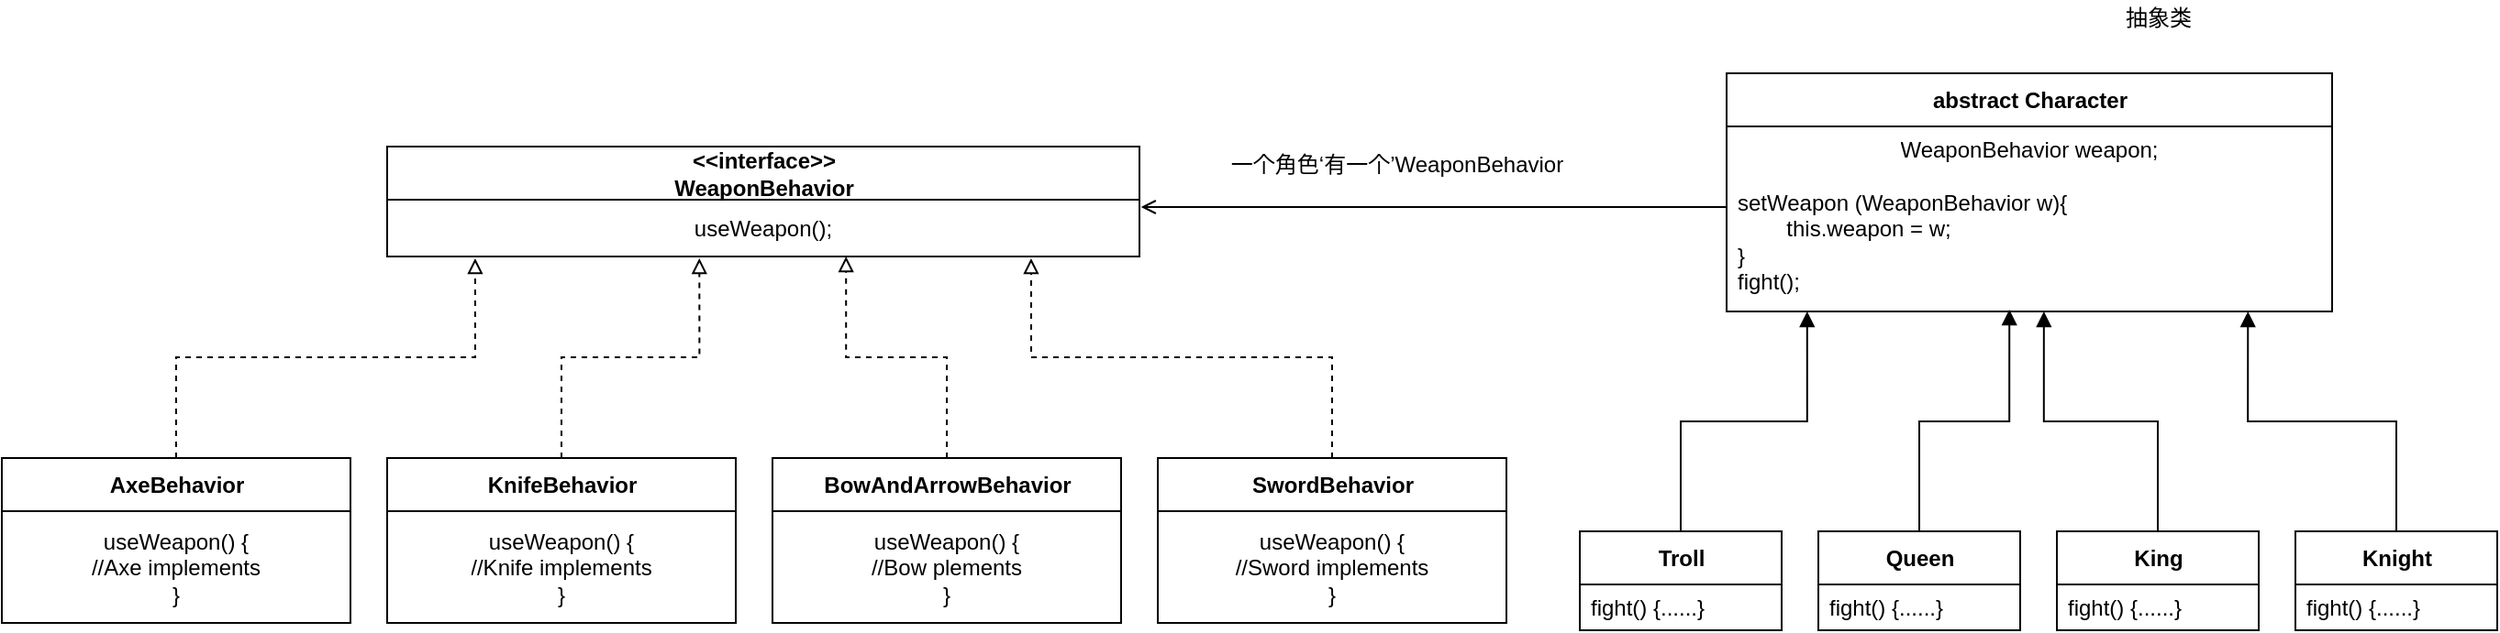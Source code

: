 <mxfile version="14.5.1" type="device"><diagram id="W99qK72KqH8aueeDEYfN" name="第 1 页"><mxGraphModel dx="1403" dy="725" grid="1" gridSize="10" guides="1" tooltips="1" connect="1" arrows="1" fold="1" page="1" pageScale="1" pageWidth="827" pageHeight="1169" math="0" shadow="0"><root><mxCell id="0"/><mxCell id="1" parent="0"/><mxCell id="J9JvSyclAzEoWfZHXT4X-42" style="edgeStyle=orthogonalEdgeStyle;rounded=0;orthogonalLoop=1;jettySize=auto;html=1;entryX=0.415;entryY=1.032;entryDx=0;entryDy=0;entryPerimeter=0;dashed=1;endArrow=block;endFill=0;" edge="1" parent="1" source="J9JvSyclAzEoWfZHXT4X-15" target="J9JvSyclAzEoWfZHXT4X-32"><mxGeometry relative="1" as="geometry"/></mxCell><mxCell id="J9JvSyclAzEoWfZHXT4X-15" value="KnifeBehavior" style="swimlane;fontStyle=1;align=center;verticalAlign=middle;childLayout=stackLayout;horizontal=1;startSize=29;horizontalStack=0;resizeParent=1;resizeParentMax=0;resizeLast=0;collapsible=0;marginBottom=0;html=1;" vertex="1" parent="1"><mxGeometry x="-130" y="360" width="190" height="90" as="geometry"/></mxCell><mxCell id="J9JvSyclAzEoWfZHXT4X-16" value="useWeapon() {&lt;br&gt;//Knife implements&lt;br&gt;}" style="text;html=1;strokeColor=none;fillColor=none;align=center;verticalAlign=middle;spacingLeft=4;spacingRight=4;overflow=hidden;rotatable=0;points=[[0,0.5],[1,0.5]];portConstraint=eastwest;" vertex="1" parent="J9JvSyclAzEoWfZHXT4X-15"><mxGeometry y="29" width="190" height="61" as="geometry"/></mxCell><mxCell id="J9JvSyclAzEoWfZHXT4X-39" style="edgeStyle=orthogonalEdgeStyle;rounded=0;orthogonalLoop=1;jettySize=auto;html=1;entryX=0.61;entryY=1;entryDx=0;entryDy=0;entryPerimeter=0;dashed=1;endArrow=block;endFill=0;" edge="1" parent="1" source="J9JvSyclAzEoWfZHXT4X-21" target="J9JvSyclAzEoWfZHXT4X-32"><mxGeometry relative="1" as="geometry"/></mxCell><mxCell id="J9JvSyclAzEoWfZHXT4X-21" value="BowAndArrowBehavior" style="swimlane;fontStyle=1;align=center;verticalAlign=middle;childLayout=stackLayout;horizontal=1;startSize=29;horizontalStack=0;resizeParent=1;resizeParentMax=0;resizeLast=0;collapsible=0;marginBottom=0;html=1;" vertex="1" parent="1"><mxGeometry x="80" y="360" width="190" height="90" as="geometry"/></mxCell><mxCell id="J9JvSyclAzEoWfZHXT4X-22" value="useWeapon() {&lt;br&gt;//Bow plements&lt;br&gt;}" style="text;html=1;strokeColor=none;fillColor=none;align=center;verticalAlign=middle;spacingLeft=4;spacingRight=4;overflow=hidden;rotatable=0;points=[[0,0.5],[1,0.5]];portConstraint=eastwest;" vertex="1" parent="J9JvSyclAzEoWfZHXT4X-21"><mxGeometry y="29" width="190" height="61" as="geometry"/></mxCell><mxCell id="J9JvSyclAzEoWfZHXT4X-43" style="edgeStyle=orthogonalEdgeStyle;rounded=0;orthogonalLoop=1;jettySize=auto;html=1;entryX=0.117;entryY=1.032;entryDx=0;entryDy=0;entryPerimeter=0;dashed=1;endArrow=block;endFill=0;" edge="1" parent="1" source="J9JvSyclAzEoWfZHXT4X-27" target="J9JvSyclAzEoWfZHXT4X-32"><mxGeometry relative="1" as="geometry"/></mxCell><mxCell id="J9JvSyclAzEoWfZHXT4X-27" value="AxeBehavior" style="swimlane;fontStyle=1;align=center;verticalAlign=middle;childLayout=stackLayout;horizontal=1;startSize=29;horizontalStack=0;resizeParent=1;resizeParentMax=0;resizeLast=0;collapsible=0;marginBottom=0;html=1;" vertex="1" parent="1"><mxGeometry x="-340" y="360" width="190" height="90" as="geometry"/></mxCell><mxCell id="J9JvSyclAzEoWfZHXT4X-28" value="useWeapon() {&lt;br&gt;//Axe implements&lt;br&gt;}" style="text;html=1;strokeColor=none;fillColor=none;align=center;verticalAlign=middle;spacingLeft=4;spacingRight=4;overflow=hidden;rotatable=0;points=[[0,0.5],[1,0.5]];portConstraint=eastwest;" vertex="1" parent="J9JvSyclAzEoWfZHXT4X-27"><mxGeometry y="29" width="190" height="61" as="geometry"/></mxCell><mxCell id="J9JvSyclAzEoWfZHXT4X-40" style="edgeStyle=orthogonalEdgeStyle;rounded=0;orthogonalLoop=1;jettySize=auto;html=1;entryX=0.856;entryY=1.032;entryDx=0;entryDy=0;entryPerimeter=0;dashed=1;endArrow=block;endFill=0;" edge="1" parent="1" source="J9JvSyclAzEoWfZHXT4X-29" target="J9JvSyclAzEoWfZHXT4X-32"><mxGeometry relative="1" as="geometry"/></mxCell><mxCell id="J9JvSyclAzEoWfZHXT4X-29" value="SwordBehavior" style="swimlane;fontStyle=1;align=center;verticalAlign=middle;childLayout=stackLayout;horizontal=1;startSize=29;horizontalStack=0;resizeParent=1;resizeParentMax=0;resizeLast=0;collapsible=0;marginBottom=0;html=1;" vertex="1" parent="1"><mxGeometry x="290" y="360" width="190" height="90" as="geometry"/></mxCell><mxCell id="J9JvSyclAzEoWfZHXT4X-30" value="useWeapon() {&lt;br&gt;//Sword implements&lt;br&gt;}" style="text;html=1;strokeColor=none;fillColor=none;align=center;verticalAlign=middle;spacingLeft=4;spacingRight=4;overflow=hidden;rotatable=0;points=[[0,0.5],[1,0.5]];portConstraint=eastwest;" vertex="1" parent="J9JvSyclAzEoWfZHXT4X-29"><mxGeometry y="29" width="190" height="61" as="geometry"/></mxCell><mxCell id="J9JvSyclAzEoWfZHXT4X-31" value="&amp;lt;&amp;lt;interface&amp;gt;&amp;gt;&lt;br&gt;WeaponBehavior" style="swimlane;fontStyle=1;align=center;verticalAlign=middle;childLayout=stackLayout;horizontal=1;startSize=29;horizontalStack=0;resizeParent=1;resizeParentMax=0;resizeLast=0;collapsible=0;marginBottom=0;html=1;" vertex="1" parent="1"><mxGeometry x="-130" y="190" width="410" height="60" as="geometry"/></mxCell><mxCell id="J9JvSyclAzEoWfZHXT4X-32" value="useWeapon();" style="text;html=1;strokeColor=none;fillColor=none;align=center;verticalAlign=middle;spacingLeft=4;spacingRight=4;overflow=hidden;rotatable=0;points=[[0,0.5],[1,0.5]];portConstraint=eastwest;" vertex="1" parent="J9JvSyclAzEoWfZHXT4X-31"><mxGeometry y="29" width="410" height="31" as="geometry"/></mxCell><mxCell id="J9JvSyclAzEoWfZHXT4X-57" value="abstract Character" style="swimlane;fontStyle=1;align=center;verticalAlign=middle;childLayout=stackLayout;horizontal=1;startSize=29;horizontalStack=0;resizeParent=1;resizeParentMax=0;resizeLast=0;collapsible=0;marginBottom=0;html=1;" vertex="1" parent="1"><mxGeometry x="600" y="150" width="330" height="130" as="geometry"/></mxCell><mxCell id="J9JvSyclAzEoWfZHXT4X-58" value="WeaponBehavior weapon;" style="text;html=1;strokeColor=none;fillColor=none;align=center;verticalAlign=middle;spacingLeft=4;spacingRight=4;overflow=hidden;rotatable=0;points=[[0,0.5],[1,0.5]];portConstraint=eastwest;" vertex="1" parent="J9JvSyclAzEoWfZHXT4X-57"><mxGeometry y="29" width="330" height="25" as="geometry"/></mxCell><mxCell id="J9JvSyclAzEoWfZHXT4X-59" value="setWeapon (WeaponBehavior w){&lt;br&gt;&amp;nbsp; &amp;nbsp; &amp;nbsp; &amp;nbsp; this.weapon = w;&lt;br&gt;}&lt;br&gt;fight();" style="text;html=1;strokeColor=none;fillColor=none;align=left;verticalAlign=middle;spacingLeft=4;spacingRight=4;overflow=hidden;rotatable=0;points=[[0,0.5],[1,0.5]];portConstraint=eastwest;" vertex="1" parent="J9JvSyclAzEoWfZHXT4X-57"><mxGeometry y="54" width="330" height="76" as="geometry"/></mxCell><mxCell id="J9JvSyclAzEoWfZHXT4X-60" style="edgeStyle=orthogonalEdgeStyle;rounded=0;orthogonalLoop=1;jettySize=auto;html=1;entryX=0.467;entryY=0.987;entryDx=0;entryDy=0;entryPerimeter=0;endArrow=block;endFill=1;" edge="1" parent="1" source="J9JvSyclAzEoWfZHXT4X-61" target="J9JvSyclAzEoWfZHXT4X-59"><mxGeometry relative="1" as="geometry"/></mxCell><mxCell id="J9JvSyclAzEoWfZHXT4X-61" value="Queen" style="swimlane;fontStyle=1;align=center;verticalAlign=middle;childLayout=stackLayout;horizontal=1;startSize=29;horizontalStack=0;resizeParent=1;resizeParentMax=0;resizeLast=0;collapsible=0;marginBottom=0;html=1;" vertex="1" parent="1"><mxGeometry x="650" y="400" width="110" height="54" as="geometry"/></mxCell><mxCell id="J9JvSyclAzEoWfZHXT4X-62" value="fight() {......}" style="text;html=1;strokeColor=none;fillColor=none;align=left;verticalAlign=middle;spacingLeft=4;spacingRight=4;overflow=hidden;rotatable=0;points=[[0,0.5],[1,0.5]];portConstraint=eastwest;" vertex="1" parent="J9JvSyclAzEoWfZHXT4X-61"><mxGeometry y="29" width="110" height="25" as="geometry"/></mxCell><mxCell id="J9JvSyclAzEoWfZHXT4X-63" style="edgeStyle=orthogonalEdgeStyle;rounded=0;orthogonalLoop=1;jettySize=auto;html=1;entryX=0.524;entryY=1;entryDx=0;entryDy=0;entryPerimeter=0;endArrow=block;endFill=1;" edge="1" parent="1" source="J9JvSyclAzEoWfZHXT4X-64" target="J9JvSyclAzEoWfZHXT4X-59"><mxGeometry relative="1" as="geometry"/></mxCell><mxCell id="J9JvSyclAzEoWfZHXT4X-64" value="King" style="swimlane;fontStyle=1;align=center;verticalAlign=middle;childLayout=stackLayout;horizontal=1;startSize=29;horizontalStack=0;resizeParent=1;resizeParentMax=0;resizeLast=0;collapsible=0;marginBottom=0;html=1;" vertex="1" parent="1"><mxGeometry x="780" y="400" width="110" height="54" as="geometry"/></mxCell><mxCell id="J9JvSyclAzEoWfZHXT4X-65" value="fight() {......}" style="text;html=1;strokeColor=none;fillColor=none;align=left;verticalAlign=middle;spacingLeft=4;spacingRight=4;overflow=hidden;rotatable=0;points=[[0,0.5],[1,0.5]];portConstraint=eastwest;" vertex="1" parent="J9JvSyclAzEoWfZHXT4X-64"><mxGeometry y="29" width="110" height="25" as="geometry"/></mxCell><mxCell id="J9JvSyclAzEoWfZHXT4X-66" style="edgeStyle=orthogonalEdgeStyle;rounded=0;orthogonalLoop=1;jettySize=auto;html=1;entryX=0.861;entryY=1;entryDx=0;entryDy=0;entryPerimeter=0;endArrow=block;endFill=1;" edge="1" parent="1" source="J9JvSyclAzEoWfZHXT4X-67" target="J9JvSyclAzEoWfZHXT4X-59"><mxGeometry relative="1" as="geometry"/></mxCell><mxCell id="J9JvSyclAzEoWfZHXT4X-67" value="Knight" style="swimlane;fontStyle=1;align=center;verticalAlign=middle;childLayout=stackLayout;horizontal=1;startSize=29;horizontalStack=0;resizeParent=1;resizeParentMax=0;resizeLast=0;collapsible=0;marginBottom=0;html=1;" vertex="1" parent="1"><mxGeometry x="910" y="400" width="110" height="54" as="geometry"/></mxCell><mxCell id="J9JvSyclAzEoWfZHXT4X-68" value="fight() {......}" style="text;html=1;strokeColor=none;fillColor=none;align=left;verticalAlign=middle;spacingLeft=4;spacingRight=4;overflow=hidden;rotatable=0;points=[[0,0.5],[1,0.5]];portConstraint=eastwest;" vertex="1" parent="J9JvSyclAzEoWfZHXT4X-67"><mxGeometry y="29" width="110" height="25" as="geometry"/></mxCell><mxCell id="J9JvSyclAzEoWfZHXT4X-69" style="edgeStyle=orthogonalEdgeStyle;rounded=0;orthogonalLoop=1;jettySize=auto;html=1;entryX=0.133;entryY=1;entryDx=0;entryDy=0;entryPerimeter=0;endArrow=block;endFill=1;" edge="1" parent="1" source="J9JvSyclAzEoWfZHXT4X-70" target="J9JvSyclAzEoWfZHXT4X-59"><mxGeometry relative="1" as="geometry"/></mxCell><mxCell id="J9JvSyclAzEoWfZHXT4X-70" value="Troll" style="swimlane;fontStyle=1;align=center;verticalAlign=middle;childLayout=stackLayout;horizontal=1;startSize=29;horizontalStack=0;resizeParent=1;resizeParentMax=0;resizeLast=0;collapsible=0;marginBottom=0;html=1;" vertex="1" parent="1"><mxGeometry x="520" y="400" width="110" height="54" as="geometry"/></mxCell><mxCell id="J9JvSyclAzEoWfZHXT4X-71" value="fight() {......}" style="text;html=1;strokeColor=none;fillColor=none;align=left;verticalAlign=middle;spacingLeft=4;spacingRight=4;overflow=hidden;rotatable=0;points=[[0,0.5],[1,0.5]];portConstraint=eastwest;" vertex="1" parent="J9JvSyclAzEoWfZHXT4X-70"><mxGeometry y="29" width="110" height="25" as="geometry"/></mxCell><mxCell id="J9JvSyclAzEoWfZHXT4X-73" style="edgeStyle=orthogonalEdgeStyle;rounded=0;orthogonalLoop=1;jettySize=auto;html=1;entryX=1.002;entryY=0.129;entryDx=0;entryDy=0;entryPerimeter=0;endArrow=open;endFill=0;" edge="1" parent="1" source="J9JvSyclAzEoWfZHXT4X-59" target="J9JvSyclAzEoWfZHXT4X-32"><mxGeometry relative="1" as="geometry"><Array as="points"><mxPoint x="520" y="223"/><mxPoint x="520" y="223"/></Array></mxGeometry></mxCell><mxCell id="J9JvSyclAzEoWfZHXT4X-74" value="一个角色‘有一个’WeaponBehavior" style="text;html=1;align=center;verticalAlign=middle;resizable=0;points=[];autosize=1;" vertex="1" parent="1"><mxGeometry x="320" y="190" width="200" height="20" as="geometry"/></mxCell><mxCell id="J9JvSyclAzEoWfZHXT4X-75" value="抽象类" style="text;html=1;align=center;verticalAlign=middle;resizable=0;points=[];autosize=1;" vertex="1" parent="1"><mxGeometry x="810" y="110" width="50" height="20" as="geometry"/></mxCell></root></mxGraphModel></diagram></mxfile>